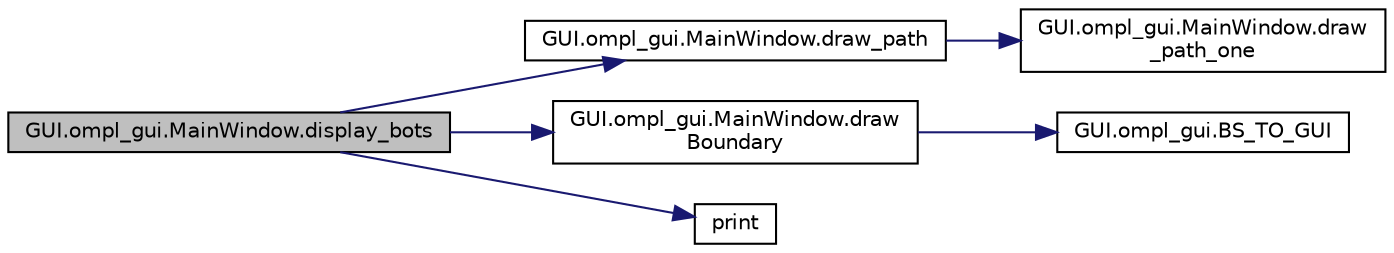 digraph "GUI.ompl_gui.MainWindow.display_bots"
{
 // INTERACTIVE_SVG=YES
  edge [fontname="Helvetica",fontsize="10",labelfontname="Helvetica",labelfontsize="10"];
  node [fontname="Helvetica",fontsize="10",shape=record];
  rankdir="LR";
  Node1 [label="GUI.ompl_gui.MainWindow.display_bots",height=0.2,width=0.4,color="black", fillcolor="grey75", style="filled", fontcolor="black"];
  Node1 -> Node2 [color="midnightblue",fontsize="10",style="solid",fontname="Helvetica"];
  Node2 [label="GUI.ompl_gui.MainWindow.draw_path",height=0.2,width=0.4,color="black", fillcolor="white", style="filled",URL="$da/d05/class_g_u_i_1_1ompl__gui_1_1_main_window.html#a89c715c4911d57cd1d0701a88809cafd"];
  Node2 -> Node3 [color="midnightblue",fontsize="10",style="solid",fontname="Helvetica"];
  Node3 [label="GUI.ompl_gui.MainWindow.draw\l_path_one",height=0.2,width=0.4,color="black", fillcolor="white", style="filled",URL="$da/d05/class_g_u_i_1_1ompl__gui_1_1_main_window.html#a15bce5d0e31e69c051e8340d2a21f187"];
  Node1 -> Node4 [color="midnightblue",fontsize="10",style="solid",fontname="Helvetica"];
  Node4 [label="GUI.ompl_gui.MainWindow.draw\lBoundary",height=0.2,width=0.4,color="black", fillcolor="white", style="filled",URL="$da/d05/class_g_u_i_1_1ompl__gui_1_1_main_window.html#af9116c0c900889bab81309396d05fe3d"];
  Node4 -> Node5 [color="midnightblue",fontsize="10",style="solid",fontname="Helvetica"];
  Node5 [label="GUI.ompl_gui.BS_TO_GUI",height=0.2,width=0.4,color="black", fillcolor="white", style="filled",URL="$d8/dba/namespace_g_u_i_1_1ompl__gui.html#a8018075aec67e4a206f933289f15d566"];
  Node1 -> Node6 [color="midnightblue",fontsize="10",style="solid",fontname="Helvetica"];
  Node6 [label="print",height=0.2,width=0.4,color="black", fillcolor="white", style="filled",URL="$dc/ddd/node__class_8cpp.html#abc62c9d234b4194b3886013a7dbd1232"];
}
